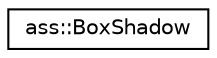digraph "Graphical Class Hierarchy"
{
 // LATEX_PDF_SIZE
  edge [fontname="Helvetica",fontsize="10",labelfontname="Helvetica",labelfontsize="10"];
  node [fontname="Helvetica",fontsize="10",shape=record];
  rankdir="LR";
  Node0 [label="ass::BoxShadow",height=0.2,width=0.4,color="black", fillcolor="white", style="filled",URL="$structass_1_1BoxShadow.html",tooltip="Represents box shadow."];
}
